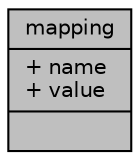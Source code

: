 digraph "mapping"
{
 // LATEX_PDF_SIZE
  edge [fontname="Helvetica",fontsize="10",labelfontname="Helvetica",labelfontsize="10"];
  node [fontname="Helvetica",fontsize="10",shape=record];
  Node1 [label="{mapping\n|+ name\l+ value\l|}",height=0.2,width=0.4,color="black", fillcolor="grey75", style="filled", fontcolor="black",tooltip=" "];
}
